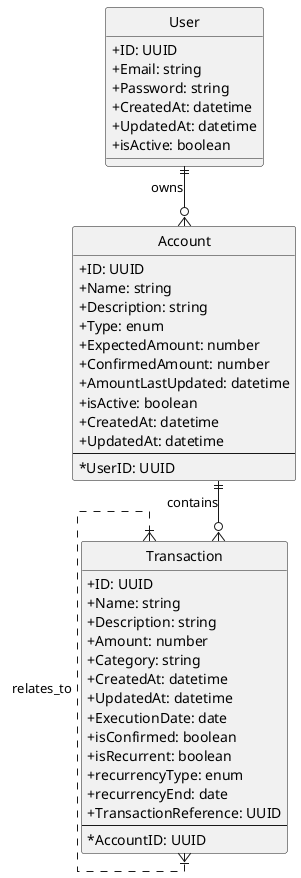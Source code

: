 @startuml
' Database model based on project_mvp_V1 and project_requirements
hide circle
skinparam linetype ortho
skinparam classAttributeIconSize 0

entity User {
  +ID: UUID
  +Email: string
  +Password: string
  +CreatedAt: datetime
  +UpdatedAt: datetime
  +isActive: boolean
}

entity Account {
  +ID: UUID
  +Name: string
  +Description: string
  +Type: enum
  +ExpectedAmount: number
  +ConfirmedAmount: number
  +AmountLastUpdated: datetime
  +isActive: boolean
  +CreatedAt: datetime
  +UpdatedAt: datetime
  --
  * UserID: UUID
}

entity Transaction {
  +ID: UUID
  +Name: string
  +Description: string
  +Amount: number
  +Category: string
  +CreatedAt: datetime
  +UpdatedAt: datetime
  +ExecutionDate: date
  +isConfirmed: boolean
  +isRecurrent: boolean
  +recurrencyType: enum
  +recurrencyEnd: date
  +TransactionReference: UUID
  --
  * AccountID: UUID
}

User ||--o{ Account : owns
Account ||--o{ Transaction : contains
Transaction }|..|{ Transaction : relates_to
@enduml
